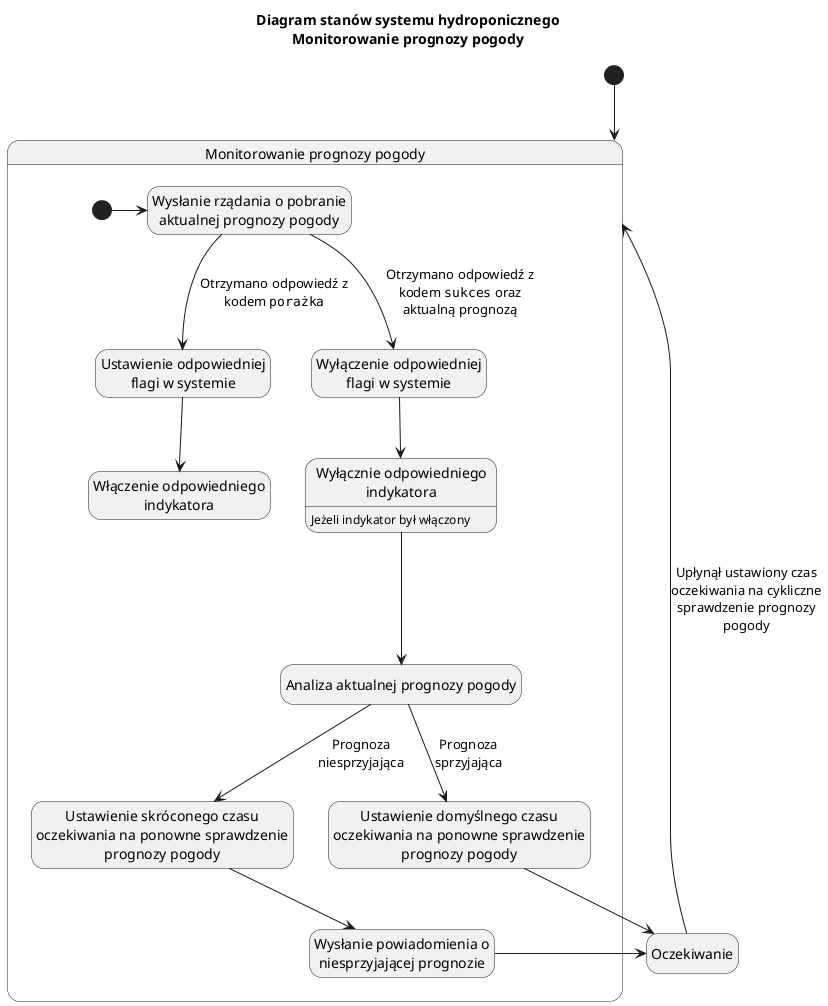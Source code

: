 @startuml weather_forecast_monitoring

title Diagram stanów systemu hydroponicznego\nMonitorowanie prognozy pogody

hide empty description

state "Oczekiwanie" as Waiting

state "Monitorowanie prognozy pogody" as WeatherForecastMonitoring {
    state "Wysłanie rządania o pobranie\naktualnej prognozy pogody" as ForecastRequest

    state "Ustawienie odpowiedniej\nflagi w systemie" as SetInvalidStateFlag
    state "Włączenie odpowiedniego\nindykatora" as TurnOnInvalidStateIndicator

    state "Wyłączenie odpowiedniej\nflagi w systemie" as UnsetInvalidStateFlag
    state "Wyłącznie odpowiedniego\nindykatora" as TurnOffInvalidStateIndicator : Jeżeli indykator był włączony

    state "Analiza aktualnej prognozy pogody" as ForecastAnalysis
    state "Ustawienie domyślnego czasu\noczekiwania na ponowne sprawdzenie\nprognozy pogody" as SetDefaultWaitingTime
    state "Ustawienie skróconego czasu\noczekiwania na ponowne sprawdzenie\nprognozy pogody" as SetShorterWaitingTime
    state "Wysłanie powiadomienia o\nniesprzyjającej prognozie" as UnfavorableForecastNotification

    [*] -> ForecastRequest

    ForecastRequest --> SetInvalidStateFlag : Otrzymano odpowiedź z\nkodem ""porażka""
    SetInvalidStateFlag --> TurnOnInvalidStateIndicator

    ForecastRequest --> UnsetInvalidStateFlag : Otrzymano odpowiedź z\nkodem ""sukces"" oraz\naktualną prognozą
    UnsetInvalidStateFlag --> TurnOffInvalidStateIndicator
    TurnOffInvalidStateIndicator --> ForecastAnalysis
    ForecastAnalysis --> SetDefaultWaitingTime : Prognoza\nsprzyjająca
    SetDefaultWaitingTime --> Waiting
    ForecastAnalysis --> SetShorterWaitingTime : Prognoza\nniesprzyjająca
    SetShorterWaitingTime --> UnfavorableForecastNotification
    UnfavorableForecastNotification --> Waiting
}

[*] --> WeatherForecastMonitoring

Waiting --> WeatherForecastMonitoring : Upłynął ustawiony czas\noczekiwania na cykliczne\nsprawdzenie prognozy\npogody

@enduml
